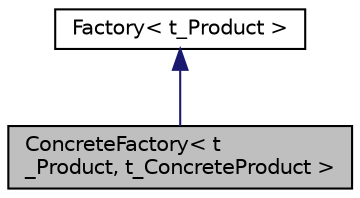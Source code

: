 digraph "ConcreteFactory&lt; t_Product, t_ConcreteProduct &gt;"
{
 // LATEX_PDF_SIZE
  edge [fontname="Helvetica",fontsize="10",labelfontname="Helvetica",labelfontsize="10"];
  node [fontname="Helvetica",fontsize="10",shape=record];
  Node1 [label="ConcreteFactory\< t\l_Product, t_ConcreteProduct \>",height=0.2,width=0.4,color="black", fillcolor="grey75", style="filled", fontcolor="black",tooltip=" "];
  Node2 -> Node1 [dir="back",color="midnightblue",fontsize="10",style="solid",fontname="Helvetica"];
  Node2 [label="Factory\< t_Product \>",height=0.2,width=0.4,color="black", fillcolor="white", style="filled",URL="$classFactory.html",tooltip=" "];
}
